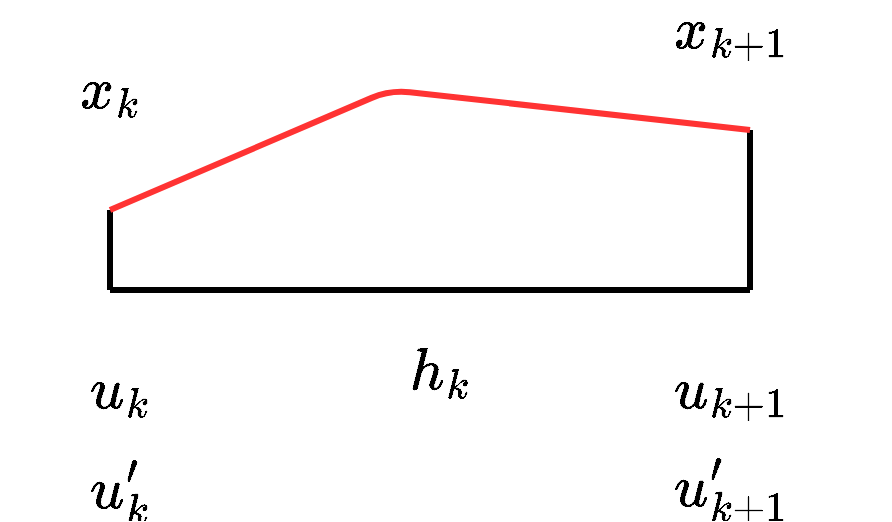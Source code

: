 <mxfile>
    <diagram id="OoXnM2rHazh6mffQUqZk" name="第 1 页">
        <mxGraphModel dx="508" dy="575" grid="1" gridSize="10" guides="1" tooltips="1" connect="1" arrows="1" fold="1" page="1" pageScale="1" pageWidth="827" pageHeight="1169" math="1" shadow="0">
            <root>
                <mxCell id="0"/>
                <mxCell id="1" parent="0"/>
                <mxCell id="2" value="" style="endArrow=none;html=1;strokeWidth=3;" edge="1" parent="1">
                    <mxGeometry width="50" height="50" relative="1" as="geometry">
                        <mxPoint x="80" y="200" as="sourcePoint"/>
                        <mxPoint x="400" y="200" as="targetPoint"/>
                    </mxGeometry>
                </mxCell>
                <mxCell id="3" value="" style="endArrow=none;html=1;strokeWidth=3;" edge="1" parent="1">
                    <mxGeometry width="50" height="50" relative="1" as="geometry">
                        <mxPoint x="80" y="160" as="sourcePoint"/>
                        <mxPoint x="80" y="200" as="targetPoint"/>
                    </mxGeometry>
                </mxCell>
                <mxCell id="4" value="" style="endArrow=none;html=1;strokeWidth=3;" edge="1" parent="1">
                    <mxGeometry width="50" height="50" relative="1" as="geometry">
                        <mxPoint x="400" y="120" as="sourcePoint"/>
                        <mxPoint x="400" y="200" as="targetPoint"/>
                    </mxGeometry>
                </mxCell>
                <mxCell id="5" value="&lt;font style=&quot;font-size: 25px&quot;&gt;$$x_k$$&lt;/font&gt;" style="text;html=1;align=center;verticalAlign=middle;resizable=0;points=[];autosize=1;strokeColor=none;fillColor=none;" vertex="1" parent="1">
                    <mxGeometry x="25" y="90" width="110" height="20" as="geometry"/>
                </mxCell>
                <mxCell id="6" value="&lt;font style=&quot;font-size: 25px&quot;&gt;$$x_{k+1}$$&lt;/font&gt;" style="text;html=1;align=center;verticalAlign=middle;resizable=0;points=[];autosize=1;strokeColor=none;fillColor=none;" vertex="1" parent="1">
                    <mxGeometry x="310" y="60" width="160" height="20" as="geometry"/>
                </mxCell>
                <mxCell id="7" value="&lt;font style=&quot;font-size: 25px&quot;&gt;$$u_k$$&lt;/font&gt;" style="text;html=1;align=center;verticalAlign=middle;resizable=0;points=[];autosize=1;strokeColor=none;fillColor=none;" vertex="1" parent="1">
                    <mxGeometry x="30" y="240" width="110" height="20" as="geometry"/>
                </mxCell>
                <mxCell id="8" value="&lt;font style=&quot;font-size: 25px&quot;&gt;$$u_k'$$&lt;/font&gt;" style="text;html=1;align=center;verticalAlign=middle;resizable=0;points=[];autosize=1;strokeColor=none;fillColor=none;" vertex="1" parent="1">
                    <mxGeometry x="25" y="290" width="120" height="20" as="geometry"/>
                </mxCell>
                <mxCell id="9" value="&lt;font style=&quot;font-size: 25px&quot;&gt;$$u_{k+1}$$&lt;/font&gt;" style="text;html=1;align=center;verticalAlign=middle;resizable=0;points=[];autosize=1;strokeColor=none;fillColor=none;" vertex="1" parent="1">
                    <mxGeometry x="310" y="240" width="160" height="20" as="geometry"/>
                </mxCell>
                <mxCell id="10" value="&lt;font style=&quot;font-size: 25px&quot;&gt;$$u_{k+1}'$$&lt;/font&gt;" style="text;html=1;align=center;verticalAlign=middle;resizable=0;points=[];autosize=1;strokeColor=none;fillColor=none;" vertex="1" parent="1">
                    <mxGeometry x="310" y="290" width="160" height="20" as="geometry"/>
                </mxCell>
                <mxCell id="12" value="" style="endArrow=none;html=1;fontSize=25;strokeWidth=3;strokeColor=#FF3333;" edge="1" parent="1">
                    <mxGeometry width="50" height="50" relative="1" as="geometry">
                        <mxPoint x="80" y="160" as="sourcePoint"/>
                        <mxPoint x="400" y="120" as="targetPoint"/>
                        <Array as="points">
                            <mxPoint x="220" y="100"/>
                        </Array>
                    </mxGeometry>
                </mxCell>
                <mxCell id="13" value="&lt;font style=&quot;font-size: 25px&quot;&gt;$$h_k$$&lt;/font&gt;" style="text;html=1;align=center;verticalAlign=middle;resizable=0;points=[];autosize=1;strokeColor=none;fillColor=none;" vertex="1" parent="1">
                    <mxGeometry x="190" y="230" width="110" height="20" as="geometry"/>
                </mxCell>
            </root>
        </mxGraphModel>
    </diagram>
</mxfile>